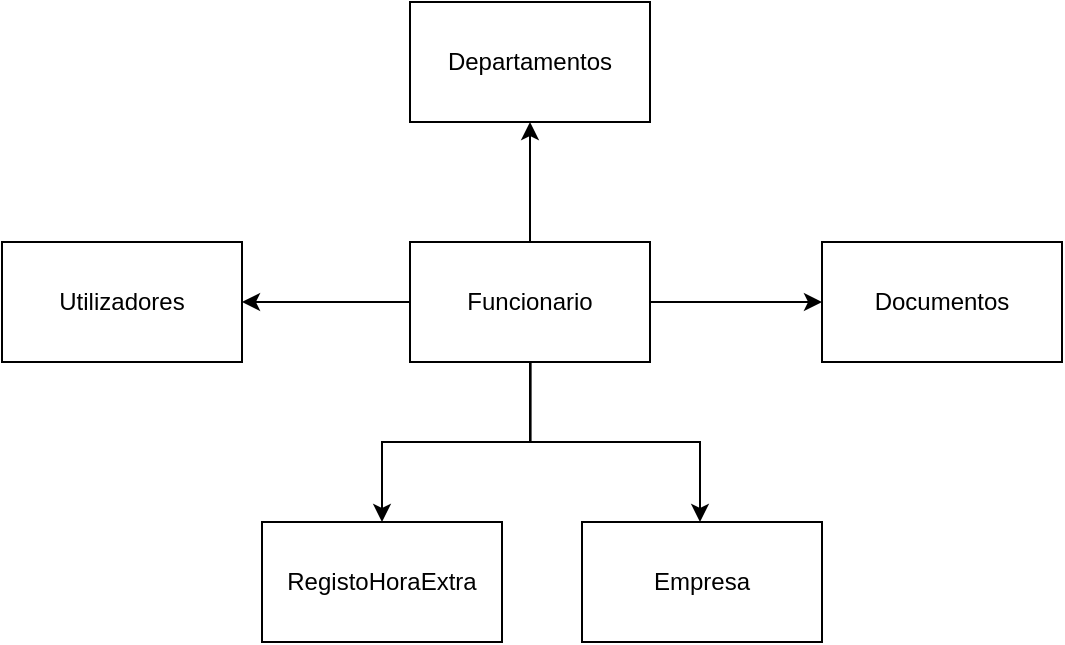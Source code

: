 <mxfile version="14.6.13" type="device"><diagram id="gHnECtnn2NkTz3zLRjJn" name="Página-1"><mxGraphModel dx="1024" dy="601" grid="1" gridSize="10" guides="1" tooltips="1" connect="1" arrows="1" fold="1" page="1" pageScale="1" pageWidth="827" pageHeight="1169" math="0" shadow="0"><root><mxCell id="0"/><mxCell id="1" parent="0"/><mxCell id="dyTvxzMBfBQUG4MsExOL-1" value="Departamentos" style="rounded=0;whiteSpace=wrap;html=1;" parent="1" vertex="1"><mxGeometry x="359" y="80" width="120" height="60" as="geometry"/></mxCell><mxCell id="dyTvxzMBfBQUG4MsExOL-6" value="" style="edgeStyle=orthogonalEdgeStyle;rounded=0;orthogonalLoop=1;jettySize=auto;html=1;" parent="1" source="dyTvxzMBfBQUG4MsExOL-2" target="dyTvxzMBfBQUG4MsExOL-1" edge="1"><mxGeometry relative="1" as="geometry"/></mxCell><mxCell id="dyTvxzMBfBQUG4MsExOL-7" value="" style="edgeStyle=orthogonalEdgeStyle;rounded=0;orthogonalLoop=1;jettySize=auto;html=1;entryX=0.5;entryY=0;entryDx=0;entryDy=0;" parent="1" source="dyTvxzMBfBQUG4MsExOL-2" target="dyTvxzMBfBQUG4MsExOL-4" edge="1"><mxGeometry relative="1" as="geometry"><Array as="points"><mxPoint x="419" y="300"/><mxPoint x="345" y="300"/></Array></mxGeometry></mxCell><mxCell id="dyTvxzMBfBQUG4MsExOL-8" value="" style="edgeStyle=orthogonalEdgeStyle;rounded=0;orthogonalLoop=1;jettySize=auto;html=1;" parent="1" source="dyTvxzMBfBQUG4MsExOL-2" target="dyTvxzMBfBQUG4MsExOL-3" edge="1"><mxGeometry relative="1" as="geometry"/></mxCell><mxCell id="dyTvxzMBfBQUG4MsExOL-9" value="" style="edgeStyle=orthogonalEdgeStyle;rounded=0;orthogonalLoop=1;jettySize=auto;html=1;" parent="1" source="dyTvxzMBfBQUG4MsExOL-2" target="dyTvxzMBfBQUG4MsExOL-5" edge="1"><mxGeometry relative="1" as="geometry"/></mxCell><mxCell id="dyTvxzMBfBQUG4MsExOL-2" value="Funcionario" style="rounded=0;whiteSpace=wrap;html=1;" parent="1" vertex="1"><mxGeometry x="359" y="200" width="120" height="60" as="geometry"/></mxCell><mxCell id="dyTvxzMBfBQUG4MsExOL-3" value="Utilizadores" style="rounded=0;whiteSpace=wrap;html=1;" parent="1" vertex="1"><mxGeometry x="155" y="200" width="120" height="60" as="geometry"/></mxCell><mxCell id="dyTvxzMBfBQUG4MsExOL-4" value="RegistoHoraExtra" style="rounded=0;whiteSpace=wrap;html=1;" parent="1" vertex="1"><mxGeometry x="285" y="340" width="120" height="60" as="geometry"/></mxCell><mxCell id="dyTvxzMBfBQUG4MsExOL-5" value="Documentos" style="rounded=0;whiteSpace=wrap;html=1;" parent="1" vertex="1"><mxGeometry x="565" y="200" width="120" height="60" as="geometry"/></mxCell><mxCell id="j9VJrQsWU_rGF27stLHV-1" value="" style="edgeStyle=orthogonalEdgeStyle;rounded=0;orthogonalLoop=1;jettySize=auto;html=1;entryX=0.5;entryY=0;entryDx=0;entryDy=0;exitX=0.511;exitY=0.995;exitDx=0;exitDy=0;exitPerimeter=0;" parent="1" edge="1"><mxGeometry relative="1" as="geometry"><Array as="points"><mxPoint x="419" y="300"/><mxPoint x="504" y="300"/></Array><mxPoint x="419.32" y="259.7" as="sourcePoint"/><mxPoint x="504.0" y="340" as="targetPoint"/></mxGeometry></mxCell><mxCell id="j9VJrQsWU_rGF27stLHV-2" value="Empresa" style="rounded=0;whiteSpace=wrap;html=1;" parent="1" vertex="1"><mxGeometry x="445" y="340" width="120" height="60" as="geometry"/></mxCell></root></mxGraphModel></diagram></mxfile>